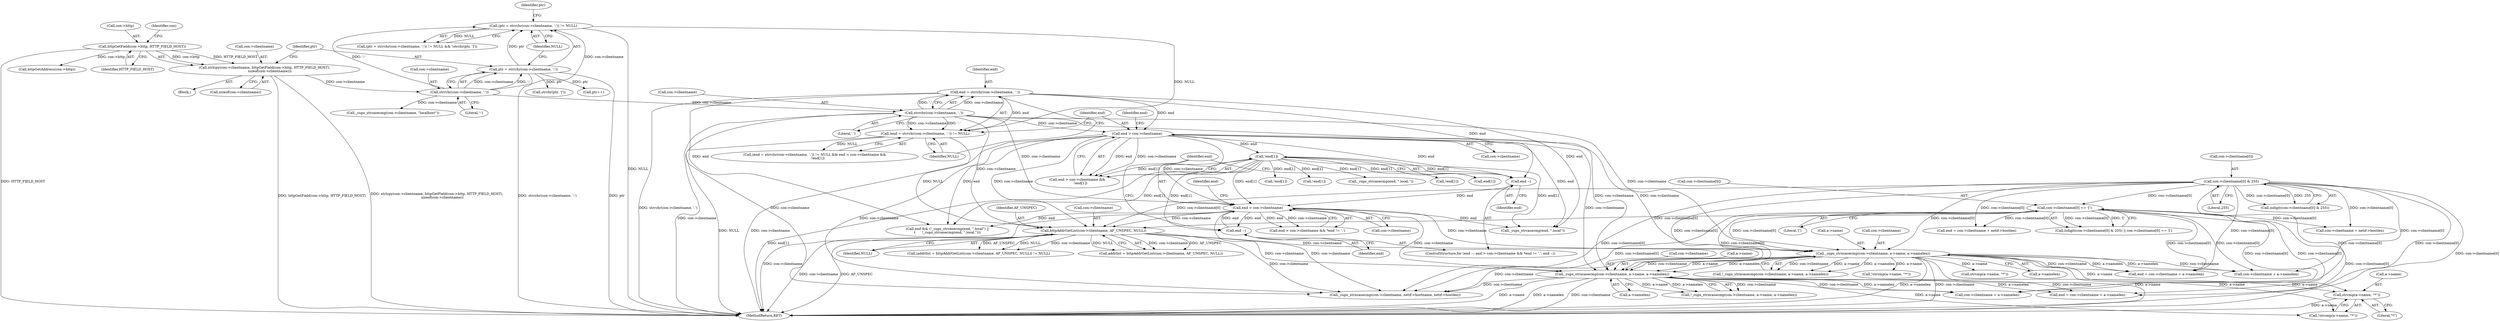 digraph "0_cups_afa80cb2b457bf8d64f775bed307588610476c41@API" {
"1000376" [label="(Call,strcmp(a->name, \"*\"))"];
"1000385" [label="(Call,_cups_strncasecmp(con->clientname, a->name, a->namelen))"];
"1000285" [label="(Call,httpAddrGetList(con->clientname, AF_UNSPEC, NULL))"];
"1000223" [label="(Call,end > con->clientname)"];
"1000214" [label="(Call,end = strrchr(con->clientname, '.'))"];
"1000216" [label="(Call,strrchr(con->clientname, '.'))"];
"1000146" [label="(Call,strrchr(con->clientname, ':'))"];
"1000128" [label="(Call,strlcpy(con->clientname, httpGetField(con->http, HTTP_FIELD_HOST),\n          sizeof(con->clientname)))"];
"1000132" [label="(Call,httpGetField(con->http, HTTP_FIELD_HOST))"];
"1000237" [label="(Call,end > con->clientname)"];
"1000234" [label="(Call,end --)"];
"1000228" [label="(Call,!end[1])"];
"1000246" [label="(Call,end --)"];
"1000265" [label="(Call,con->clientname[0] & 255)"];
"1000272" [label="(Call,con->clientname[0] == '[')"];
"1000213" [label="(Call,(end = strrchr(con->clientname, '.')) != NULL)"];
"1000143" [label="(Call,(ptr = strrchr(con->clientname, ':')) != NULL)"];
"1000144" [label="(Call,ptr = strrchr(con->clientname, ':'))"];
"1000323" [label="(Call,_cups_strncasecmp(con->clientname, a->name, a->namelen))"];
"1000142" [label="(Call,(ptr = strrchr(con->clientname, ':')) != NULL && !strchr(ptr, ']'))"];
"1000217" [label="(Call,con->clientname)"];
"1000377" [label="(Call,a->name)"];
"1000186" [label="(Call,_cups_strcasecmp(con->clientname, \"localhost\"))"];
"1000334" [label="(Call,end = con->clientname + a->namelen)"];
"1000272" [label="(Call,con->clientname[0] == '[')"];
"1000290" [label="(Identifier,NULL)"];
"1000386" [label="(Call,con->clientname)"];
"1000392" [label="(Call,a->namelen)"];
"1000384" [label="(Call,!_cups_strncasecmp(con->clientname, a->name, a->namelen))"];
"1000385" [label="(Call,_cups_strncasecmp(con->clientname, a->name, a->namelen))"];
"1000273" [label="(Call,con->clientname[0])"];
"1000375" [label="(Call,!strcmp(a->name, \"*\"))"];
"1000147" [label="(Call,con->clientname)"];
"1000154" [label="(Identifier,ptr)"];
"1000336" [label="(Call,con->clientname + a->namelen)"];
"1000451" [label="(Call,con->clientname + netif->hostlen)"];
"1000253" [label="(Call,_cups_strcasecmp(end, \".local\"))"];
"1000236" [label="(Call,end > con->clientname && *end != '.')"];
"1000139" [label="(Identifier,con)"];
"1000225" [label="(Call,con->clientname)"];
"1000323" [label="(Call,_cups_strncasecmp(con->clientname, a->name, a->namelen))"];
"1000476" [label="(MethodReturn,RET)"];
"1000353" [label="(Call,!end[1])"];
"1000285" [label="(Call,httpAddrGetList(con->clientname, AF_UNSPEC, NULL))"];
"1000153" [label="(Call,strchr(ptr, ']'))"];
"1000150" [label="(Literal,':')"];
"1000238" [label="(Identifier,end)"];
"1000222" [label="(Call,end > con->clientname &&\n      !end[1])"];
"1000221" [label="(Identifier,NULL)"];
"1000146" [label="(Call,strrchr(con->clientname, ':'))"];
"1000376" [label="(Call,strcmp(a->name, \"*\"))"];
"1000129" [label="(Call,con->clientname)"];
"1000415" [label="(Call,!end[1])"];
"1000314" [label="(Call,strcmp(a->name, \"*\"))"];
"1000128" [label="(Call,strlcpy(con->clientname, httpGetField(con->http, HTTP_FIELD_HOST),\n          sizeof(con->clientname)))"];
"1000234" [label="(Call,end --)"];
"1000249" [label="(Call,end && (!_cups_strcasecmp(end, \".local\") ||\n\t      !_cups_strcasecmp(end, \".local.\")))"];
"1000330" [label="(Call,a->namelen)"];
"1000327" [label="(Call,a->name)"];
"1000322" [label="(Call,!_cups_strncasecmp(con->clientname, a->name, a->namelen))"];
"1000233" [label="(ControlStructure,for (end --; end > con->clientname && *end != '.'; end --))"];
"1000237" [label="(Call,end > con->clientname)"];
"1000389" [label="(Call,a->name)"];
"1000159" [label="(Call,ptr++)"];
"1000257" [label="(Call,_cups_strcasecmp(end, \".local.\"))"];
"1000265" [label="(Call,con->clientname[0] & 255)"];
"1000145" [label="(Identifier,ptr)"];
"1000235" [label="(Identifier,end)"];
"1000244" [label="(Identifier,end)"];
"1000449" [label="(Call,end = con->clientname + netif->hostlen)"];
"1000137" [label="(Call,sizeof(con->clientname))"];
"1000215" [label="(Identifier,end)"];
"1000286" [label="(Call,con->clientname)"];
"1000230" [label="(Identifier,end)"];
"1000468" [label="(Call,!end[1])"];
"1000214" [label="(Call,end = strrchr(con->clientname, '.'))"];
"1000282" [label="(Call,(addrlist = httpAddrGetList(con->clientname, AF_UNSPEC, NULL)) != NULL)"];
"1000220" [label="(Literal,'.')"];
"1000228" [label="(Call,!end[1])"];
"1000246" [label="(Call,end --)"];
"1000438" [label="(Call,_cups_strncasecmp(con->clientname, netif->hostname, netif->hostlen))"];
"1000380" [label="(Literal,\"*\")"];
"1000229" [label="(Call,end[1])"];
"1000278" [label="(Literal,'[')"];
"1000216" [label="(Call,strrchr(con->clientname, '.'))"];
"1000224" [label="(Identifier,end)"];
"1000271" [label="(Literal,255)"];
"1000398" [label="(Call,con->clientname + a->namelen)"];
"1000239" [label="(Call,con->clientname)"];
"1000178" [label="(Call,httpGetAddress(con->http))"];
"1000213" [label="(Call,(end = strrchr(con->clientname, '.')) != NULL)"];
"1000313" [label="(Call,!strcmp(a->name, \"*\"))"];
"1000324" [label="(Call,con->clientname)"];
"1000151" [label="(Identifier,NULL)"];
"1000144" [label="(Call,ptr = strrchr(con->clientname, ':'))"];
"1000143" [label="(Call,(ptr = strrchr(con->clientname, ':')) != NULL)"];
"1000289" [label="(Identifier,AF_UNSPEC)"];
"1000264" [label="(Call,isdigit(con->clientname[0] & 255))"];
"1000396" [label="(Call,end = con->clientname + a->namelen)"];
"1000132" [label="(Call,httpGetField(con->http, HTTP_FIELD_HOST))"];
"1000212" [label="(Call,(end = strrchr(con->clientname, '.')) != NULL && end > con->clientname &&\n      !end[1])"];
"1000247" [label="(Identifier,end)"];
"1000283" [label="(Call,addrlist = httpAddrGetList(con->clientname, AF_UNSPEC, NULL))"];
"1000266" [label="(Call,con->clientname[0])"];
"1000123" [label="(Block,)"];
"1000133" [label="(Call,con->http)"];
"1000263" [label="(Call,isdigit(con->clientname[0] & 255) || con->clientname[0] == '[')"];
"1000223" [label="(Call,end > con->clientname)"];
"1000136" [label="(Identifier,HTTP_FIELD_HOST)"];
"1000376" -> "1000375"  [label="AST: "];
"1000376" -> "1000380"  [label="CFG: "];
"1000377" -> "1000376"  [label="AST: "];
"1000380" -> "1000376"  [label="AST: "];
"1000375" -> "1000376"  [label="CFG: "];
"1000376" -> "1000476"  [label="DDG: a->name"];
"1000385" -> "1000376"  [label="DDG: a->name"];
"1000323" -> "1000376"  [label="DDG: a->name"];
"1000385" -> "1000384"  [label="AST: "];
"1000385" -> "1000392"  [label="CFG: "];
"1000386" -> "1000385"  [label="AST: "];
"1000389" -> "1000385"  [label="AST: "];
"1000392" -> "1000385"  [label="AST: "];
"1000384" -> "1000385"  [label="CFG: "];
"1000385" -> "1000476"  [label="DDG: a->name"];
"1000385" -> "1000476"  [label="DDG: a->namelen"];
"1000385" -> "1000476"  [label="DDG: con->clientname"];
"1000385" -> "1000375"  [label="DDG: a->name"];
"1000385" -> "1000384"  [label="DDG: con->clientname"];
"1000385" -> "1000384"  [label="DDG: a->name"];
"1000385" -> "1000384"  [label="DDG: a->namelen"];
"1000285" -> "1000385"  [label="DDG: con->clientname"];
"1000223" -> "1000385"  [label="DDG: con->clientname"];
"1000237" -> "1000385"  [label="DDG: con->clientname"];
"1000216" -> "1000385"  [label="DDG: con->clientname"];
"1000265" -> "1000385"  [label="DDG: con->clientname[0]"];
"1000272" -> "1000385"  [label="DDG: con->clientname[0]"];
"1000323" -> "1000385"  [label="DDG: con->clientname"];
"1000323" -> "1000385"  [label="DDG: a->name"];
"1000323" -> "1000385"  [label="DDG: a->namelen"];
"1000385" -> "1000396"  [label="DDG: con->clientname"];
"1000385" -> "1000396"  [label="DDG: a->namelen"];
"1000385" -> "1000398"  [label="DDG: con->clientname"];
"1000385" -> "1000398"  [label="DDG: a->namelen"];
"1000385" -> "1000438"  [label="DDG: con->clientname"];
"1000285" -> "1000283"  [label="AST: "];
"1000285" -> "1000290"  [label="CFG: "];
"1000286" -> "1000285"  [label="AST: "];
"1000289" -> "1000285"  [label="AST: "];
"1000290" -> "1000285"  [label="AST: "];
"1000283" -> "1000285"  [label="CFG: "];
"1000285" -> "1000476"  [label="DDG: con->clientname"];
"1000285" -> "1000476"  [label="DDG: AF_UNSPEC"];
"1000285" -> "1000282"  [label="DDG: con->clientname"];
"1000285" -> "1000282"  [label="DDG: AF_UNSPEC"];
"1000285" -> "1000282"  [label="DDG: NULL"];
"1000285" -> "1000283"  [label="DDG: con->clientname"];
"1000285" -> "1000283"  [label="DDG: AF_UNSPEC"];
"1000285" -> "1000283"  [label="DDG: NULL"];
"1000223" -> "1000285"  [label="DDG: con->clientname"];
"1000237" -> "1000285"  [label="DDG: con->clientname"];
"1000216" -> "1000285"  [label="DDG: con->clientname"];
"1000265" -> "1000285"  [label="DDG: con->clientname[0]"];
"1000272" -> "1000285"  [label="DDG: con->clientname[0]"];
"1000213" -> "1000285"  [label="DDG: NULL"];
"1000285" -> "1000323"  [label="DDG: con->clientname"];
"1000285" -> "1000438"  [label="DDG: con->clientname"];
"1000223" -> "1000222"  [label="AST: "];
"1000223" -> "1000225"  [label="CFG: "];
"1000224" -> "1000223"  [label="AST: "];
"1000225" -> "1000223"  [label="AST: "];
"1000230" -> "1000223"  [label="CFG: "];
"1000222" -> "1000223"  [label="CFG: "];
"1000223" -> "1000476"  [label="DDG: con->clientname"];
"1000223" -> "1000222"  [label="DDG: end"];
"1000223" -> "1000222"  [label="DDG: con->clientname"];
"1000214" -> "1000223"  [label="DDG: end"];
"1000216" -> "1000223"  [label="DDG: con->clientname"];
"1000223" -> "1000228"  [label="DDG: end"];
"1000223" -> "1000234"  [label="DDG: end"];
"1000223" -> "1000237"  [label="DDG: con->clientname"];
"1000223" -> "1000249"  [label="DDG: end"];
"1000223" -> "1000253"  [label="DDG: end"];
"1000223" -> "1000323"  [label="DDG: con->clientname"];
"1000223" -> "1000438"  [label="DDG: con->clientname"];
"1000214" -> "1000213"  [label="AST: "];
"1000214" -> "1000216"  [label="CFG: "];
"1000215" -> "1000214"  [label="AST: "];
"1000216" -> "1000214"  [label="AST: "];
"1000221" -> "1000214"  [label="CFG: "];
"1000214" -> "1000476"  [label="DDG: strrchr(con->clientname, '.')"];
"1000214" -> "1000213"  [label="DDG: end"];
"1000216" -> "1000214"  [label="DDG: con->clientname"];
"1000216" -> "1000214"  [label="DDG: '.'"];
"1000214" -> "1000234"  [label="DDG: end"];
"1000214" -> "1000249"  [label="DDG: end"];
"1000214" -> "1000253"  [label="DDG: end"];
"1000216" -> "1000220"  [label="CFG: "];
"1000217" -> "1000216"  [label="AST: "];
"1000220" -> "1000216"  [label="AST: "];
"1000216" -> "1000476"  [label="DDG: con->clientname"];
"1000216" -> "1000213"  [label="DDG: con->clientname"];
"1000216" -> "1000213"  [label="DDG: '.'"];
"1000146" -> "1000216"  [label="DDG: con->clientname"];
"1000216" -> "1000237"  [label="DDG: con->clientname"];
"1000216" -> "1000323"  [label="DDG: con->clientname"];
"1000216" -> "1000438"  [label="DDG: con->clientname"];
"1000146" -> "1000144"  [label="AST: "];
"1000146" -> "1000150"  [label="CFG: "];
"1000147" -> "1000146"  [label="AST: "];
"1000150" -> "1000146"  [label="AST: "];
"1000144" -> "1000146"  [label="CFG: "];
"1000146" -> "1000143"  [label="DDG: con->clientname"];
"1000146" -> "1000143"  [label="DDG: ':'"];
"1000146" -> "1000144"  [label="DDG: con->clientname"];
"1000146" -> "1000144"  [label="DDG: ':'"];
"1000128" -> "1000146"  [label="DDG: con->clientname"];
"1000146" -> "1000186"  [label="DDG: con->clientname"];
"1000128" -> "1000123"  [label="AST: "];
"1000128" -> "1000137"  [label="CFG: "];
"1000129" -> "1000128"  [label="AST: "];
"1000132" -> "1000128"  [label="AST: "];
"1000137" -> "1000128"  [label="AST: "];
"1000145" -> "1000128"  [label="CFG: "];
"1000128" -> "1000476"  [label="DDG: httpGetField(con->http, HTTP_FIELD_HOST)"];
"1000128" -> "1000476"  [label="DDG: strlcpy(con->clientname, httpGetField(con->http, HTTP_FIELD_HOST),\n          sizeof(con->clientname))"];
"1000132" -> "1000128"  [label="DDG: con->http"];
"1000132" -> "1000128"  [label="DDG: HTTP_FIELD_HOST"];
"1000132" -> "1000136"  [label="CFG: "];
"1000133" -> "1000132"  [label="AST: "];
"1000136" -> "1000132"  [label="AST: "];
"1000139" -> "1000132"  [label="CFG: "];
"1000132" -> "1000476"  [label="DDG: HTTP_FIELD_HOST"];
"1000132" -> "1000178"  [label="DDG: con->http"];
"1000237" -> "1000236"  [label="AST: "];
"1000237" -> "1000239"  [label="CFG: "];
"1000238" -> "1000237"  [label="AST: "];
"1000239" -> "1000237"  [label="AST: "];
"1000244" -> "1000237"  [label="CFG: "];
"1000236" -> "1000237"  [label="CFG: "];
"1000237" -> "1000476"  [label="DDG: con->clientname"];
"1000237" -> "1000236"  [label="DDG: end"];
"1000237" -> "1000236"  [label="DDG: con->clientname"];
"1000234" -> "1000237"  [label="DDG: end"];
"1000228" -> "1000237"  [label="DDG: end[1]"];
"1000246" -> "1000237"  [label="DDG: end"];
"1000237" -> "1000246"  [label="DDG: end"];
"1000237" -> "1000249"  [label="DDG: end"];
"1000237" -> "1000253"  [label="DDG: end"];
"1000237" -> "1000323"  [label="DDG: con->clientname"];
"1000237" -> "1000438"  [label="DDG: con->clientname"];
"1000234" -> "1000233"  [label="AST: "];
"1000234" -> "1000235"  [label="CFG: "];
"1000235" -> "1000234"  [label="AST: "];
"1000238" -> "1000234"  [label="CFG: "];
"1000228" -> "1000234"  [label="DDG: end[1]"];
"1000228" -> "1000222"  [label="AST: "];
"1000228" -> "1000229"  [label="CFG: "];
"1000229" -> "1000228"  [label="AST: "];
"1000222" -> "1000228"  [label="CFG: "];
"1000228" -> "1000476"  [label="DDG: end[1]"];
"1000228" -> "1000222"  [label="DDG: end[1]"];
"1000228" -> "1000246"  [label="DDG: end[1]"];
"1000228" -> "1000249"  [label="DDG: end[1]"];
"1000228" -> "1000253"  [label="DDG: end[1]"];
"1000228" -> "1000257"  [label="DDG: end[1]"];
"1000228" -> "1000353"  [label="DDG: end[1]"];
"1000228" -> "1000415"  [label="DDG: end[1]"];
"1000228" -> "1000468"  [label="DDG: end[1]"];
"1000246" -> "1000233"  [label="AST: "];
"1000246" -> "1000247"  [label="CFG: "];
"1000247" -> "1000246"  [label="AST: "];
"1000238" -> "1000246"  [label="CFG: "];
"1000265" -> "1000264"  [label="AST: "];
"1000265" -> "1000271"  [label="CFG: "];
"1000266" -> "1000265"  [label="AST: "];
"1000271" -> "1000265"  [label="AST: "];
"1000264" -> "1000265"  [label="CFG: "];
"1000265" -> "1000476"  [label="DDG: con->clientname[0]"];
"1000265" -> "1000264"  [label="DDG: con->clientname[0]"];
"1000265" -> "1000264"  [label="DDG: 255"];
"1000265" -> "1000272"  [label="DDG: con->clientname[0]"];
"1000265" -> "1000323"  [label="DDG: con->clientname[0]"];
"1000265" -> "1000334"  [label="DDG: con->clientname[0]"];
"1000265" -> "1000336"  [label="DDG: con->clientname[0]"];
"1000265" -> "1000396"  [label="DDG: con->clientname[0]"];
"1000265" -> "1000398"  [label="DDG: con->clientname[0]"];
"1000265" -> "1000438"  [label="DDG: con->clientname[0]"];
"1000265" -> "1000449"  [label="DDG: con->clientname[0]"];
"1000265" -> "1000451"  [label="DDG: con->clientname[0]"];
"1000272" -> "1000263"  [label="AST: "];
"1000272" -> "1000278"  [label="CFG: "];
"1000273" -> "1000272"  [label="AST: "];
"1000278" -> "1000272"  [label="AST: "];
"1000263" -> "1000272"  [label="CFG: "];
"1000272" -> "1000476"  [label="DDG: con->clientname[0]"];
"1000272" -> "1000263"  [label="DDG: con->clientname[0]"];
"1000272" -> "1000263"  [label="DDG: '['"];
"1000272" -> "1000323"  [label="DDG: con->clientname[0]"];
"1000272" -> "1000334"  [label="DDG: con->clientname[0]"];
"1000272" -> "1000336"  [label="DDG: con->clientname[0]"];
"1000272" -> "1000396"  [label="DDG: con->clientname[0]"];
"1000272" -> "1000398"  [label="DDG: con->clientname[0]"];
"1000272" -> "1000438"  [label="DDG: con->clientname[0]"];
"1000272" -> "1000449"  [label="DDG: con->clientname[0]"];
"1000272" -> "1000451"  [label="DDG: con->clientname[0]"];
"1000213" -> "1000212"  [label="AST: "];
"1000213" -> "1000221"  [label="CFG: "];
"1000221" -> "1000213"  [label="AST: "];
"1000224" -> "1000213"  [label="CFG: "];
"1000212" -> "1000213"  [label="CFG: "];
"1000213" -> "1000476"  [label="DDG: NULL"];
"1000213" -> "1000212"  [label="DDG: NULL"];
"1000143" -> "1000213"  [label="DDG: NULL"];
"1000143" -> "1000142"  [label="AST: "];
"1000143" -> "1000151"  [label="CFG: "];
"1000144" -> "1000143"  [label="AST: "];
"1000151" -> "1000143"  [label="AST: "];
"1000154" -> "1000143"  [label="CFG: "];
"1000142" -> "1000143"  [label="CFG: "];
"1000143" -> "1000476"  [label="DDG: NULL"];
"1000143" -> "1000142"  [label="DDG: NULL"];
"1000144" -> "1000143"  [label="DDG: ptr"];
"1000145" -> "1000144"  [label="AST: "];
"1000151" -> "1000144"  [label="CFG: "];
"1000144" -> "1000476"  [label="DDG: ptr"];
"1000144" -> "1000476"  [label="DDG: strrchr(con->clientname, ':')"];
"1000144" -> "1000153"  [label="DDG: ptr"];
"1000144" -> "1000159"  [label="DDG: ptr"];
"1000323" -> "1000322"  [label="AST: "];
"1000323" -> "1000330"  [label="CFG: "];
"1000324" -> "1000323"  [label="AST: "];
"1000327" -> "1000323"  [label="AST: "];
"1000330" -> "1000323"  [label="AST: "];
"1000322" -> "1000323"  [label="CFG: "];
"1000323" -> "1000476"  [label="DDG: a->namelen"];
"1000323" -> "1000476"  [label="DDG: con->clientname"];
"1000323" -> "1000476"  [label="DDG: a->name"];
"1000323" -> "1000313"  [label="DDG: a->name"];
"1000323" -> "1000314"  [label="DDG: a->name"];
"1000323" -> "1000322"  [label="DDG: con->clientname"];
"1000323" -> "1000322"  [label="DDG: a->name"];
"1000323" -> "1000322"  [label="DDG: a->namelen"];
"1000323" -> "1000334"  [label="DDG: con->clientname"];
"1000323" -> "1000334"  [label="DDG: a->namelen"];
"1000323" -> "1000336"  [label="DDG: con->clientname"];
"1000323" -> "1000336"  [label="DDG: a->namelen"];
"1000323" -> "1000375"  [label="DDG: a->name"];
"1000323" -> "1000438"  [label="DDG: con->clientname"];
}
